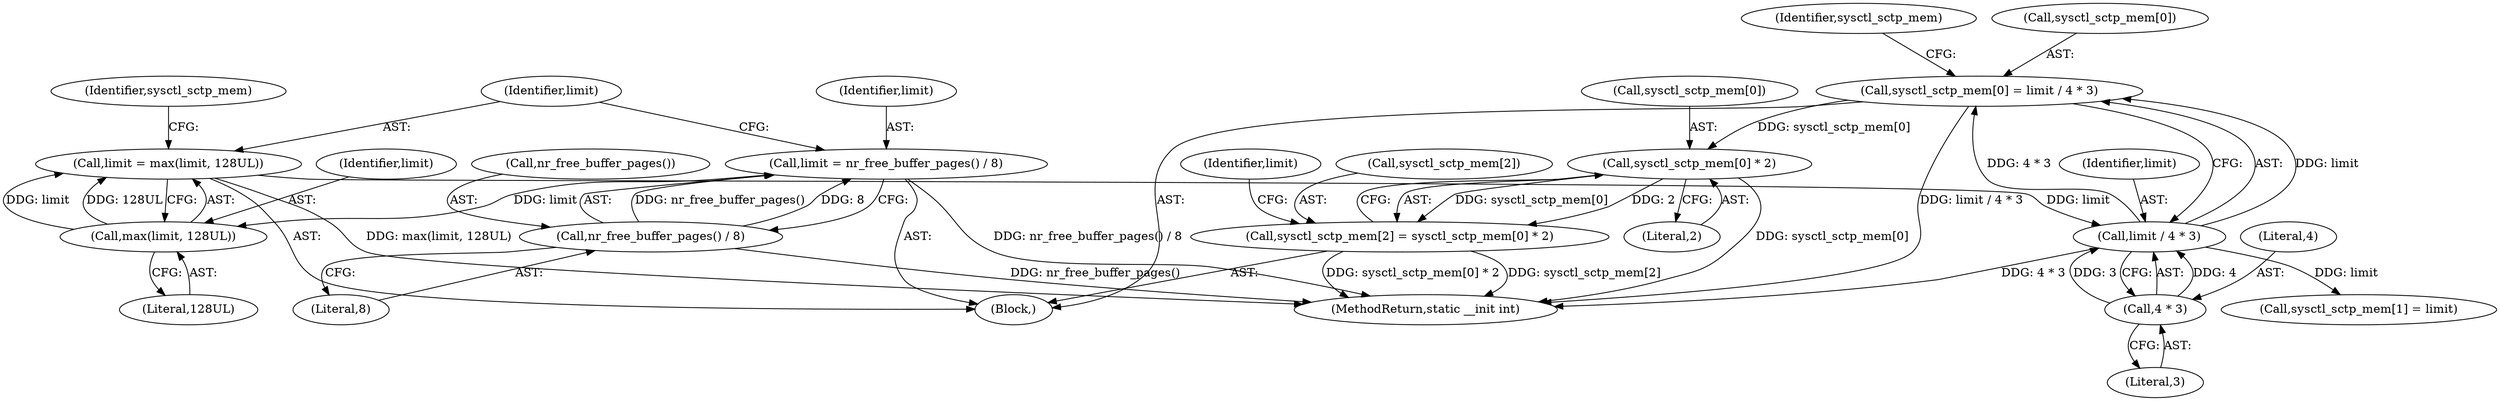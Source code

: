 digraph "0_linux_8e2d61e0aed2b7c4ecb35844fe07e0b2b762dee4_0@array" {
"1000203" [label="(Call,sysctl_sctp_mem[0] * 2)"];
"1000185" [label="(Call,sysctl_sctp_mem[0] = limit / 4 * 3)"];
"1000189" [label="(Call,limit / 4 * 3)"];
"1000180" [label="(Call,limit = max(limit, 128UL))"];
"1000182" [label="(Call,max(limit, 128UL))"];
"1000175" [label="(Call,limit = nr_free_buffer_pages() / 8)"];
"1000177" [label="(Call,nr_free_buffer_pages() / 8)"];
"1000191" [label="(Call,4 * 3)"];
"1000199" [label="(Call,sysctl_sctp_mem[2] = sysctl_sctp_mem[0] * 2)"];
"1000182" [label="(Call,max(limit, 128UL))"];
"1000175" [label="(Call,limit = nr_free_buffer_pages() / 8)"];
"1000196" [label="(Identifier,sysctl_sctp_mem)"];
"1000191" [label="(Call,4 * 3)"];
"1000186" [label="(Call,sysctl_sctp_mem[0])"];
"1000177" [label="(Call,nr_free_buffer_pages() / 8)"];
"1000194" [label="(Call,sysctl_sctp_mem[1] = limit)"];
"1000180" [label="(Call,limit = max(limit, 128UL))"];
"1000204" [label="(Call,sysctl_sctp_mem[0])"];
"1000189" [label="(Call,limit / 4 * 3)"];
"1000190" [label="(Identifier,limit)"];
"1000184" [label="(Literal,128UL)"];
"1000203" [label="(Call,sysctl_sctp_mem[0] * 2)"];
"1000200" [label="(Call,sysctl_sctp_mem[2])"];
"1000183" [label="(Identifier,limit)"];
"1000178" [label="(Call,nr_free_buffer_pages())"];
"1000207" [label="(Literal,2)"];
"1000187" [label="(Identifier,sysctl_sctp_mem)"];
"1000112" [label="(Block,)"];
"1000587" [label="(MethodReturn,static __init int)"];
"1000179" [label="(Literal,8)"];
"1000176" [label="(Identifier,limit)"];
"1000192" [label="(Literal,4)"];
"1000209" [label="(Identifier,limit)"];
"1000185" [label="(Call,sysctl_sctp_mem[0] = limit / 4 * 3)"];
"1000199" [label="(Call,sysctl_sctp_mem[2] = sysctl_sctp_mem[0] * 2)"];
"1000193" [label="(Literal,3)"];
"1000181" [label="(Identifier,limit)"];
"1000203" -> "1000199"  [label="AST: "];
"1000203" -> "1000207"  [label="CFG: "];
"1000204" -> "1000203"  [label="AST: "];
"1000207" -> "1000203"  [label="AST: "];
"1000199" -> "1000203"  [label="CFG: "];
"1000203" -> "1000587"  [label="DDG: sysctl_sctp_mem[0]"];
"1000203" -> "1000199"  [label="DDG: sysctl_sctp_mem[0]"];
"1000203" -> "1000199"  [label="DDG: 2"];
"1000185" -> "1000203"  [label="DDG: sysctl_sctp_mem[0]"];
"1000185" -> "1000112"  [label="AST: "];
"1000185" -> "1000189"  [label="CFG: "];
"1000186" -> "1000185"  [label="AST: "];
"1000189" -> "1000185"  [label="AST: "];
"1000196" -> "1000185"  [label="CFG: "];
"1000185" -> "1000587"  [label="DDG: limit / 4 * 3"];
"1000189" -> "1000185"  [label="DDG: limit"];
"1000189" -> "1000185"  [label="DDG: 4 * 3"];
"1000189" -> "1000191"  [label="CFG: "];
"1000190" -> "1000189"  [label="AST: "];
"1000191" -> "1000189"  [label="AST: "];
"1000189" -> "1000587"  [label="DDG: 4 * 3"];
"1000180" -> "1000189"  [label="DDG: limit"];
"1000191" -> "1000189"  [label="DDG: 4"];
"1000191" -> "1000189"  [label="DDG: 3"];
"1000189" -> "1000194"  [label="DDG: limit"];
"1000180" -> "1000112"  [label="AST: "];
"1000180" -> "1000182"  [label="CFG: "];
"1000181" -> "1000180"  [label="AST: "];
"1000182" -> "1000180"  [label="AST: "];
"1000187" -> "1000180"  [label="CFG: "];
"1000180" -> "1000587"  [label="DDG: max(limit, 128UL)"];
"1000182" -> "1000180"  [label="DDG: limit"];
"1000182" -> "1000180"  [label="DDG: 128UL"];
"1000182" -> "1000184"  [label="CFG: "];
"1000183" -> "1000182"  [label="AST: "];
"1000184" -> "1000182"  [label="AST: "];
"1000175" -> "1000182"  [label="DDG: limit"];
"1000175" -> "1000112"  [label="AST: "];
"1000175" -> "1000177"  [label="CFG: "];
"1000176" -> "1000175"  [label="AST: "];
"1000177" -> "1000175"  [label="AST: "];
"1000181" -> "1000175"  [label="CFG: "];
"1000175" -> "1000587"  [label="DDG: nr_free_buffer_pages() / 8"];
"1000177" -> "1000175"  [label="DDG: nr_free_buffer_pages()"];
"1000177" -> "1000175"  [label="DDG: 8"];
"1000177" -> "1000179"  [label="CFG: "];
"1000178" -> "1000177"  [label="AST: "];
"1000179" -> "1000177"  [label="AST: "];
"1000177" -> "1000587"  [label="DDG: nr_free_buffer_pages()"];
"1000191" -> "1000193"  [label="CFG: "];
"1000192" -> "1000191"  [label="AST: "];
"1000193" -> "1000191"  [label="AST: "];
"1000199" -> "1000112"  [label="AST: "];
"1000200" -> "1000199"  [label="AST: "];
"1000209" -> "1000199"  [label="CFG: "];
"1000199" -> "1000587"  [label="DDG: sysctl_sctp_mem[2]"];
"1000199" -> "1000587"  [label="DDG: sysctl_sctp_mem[0] * 2"];
}
